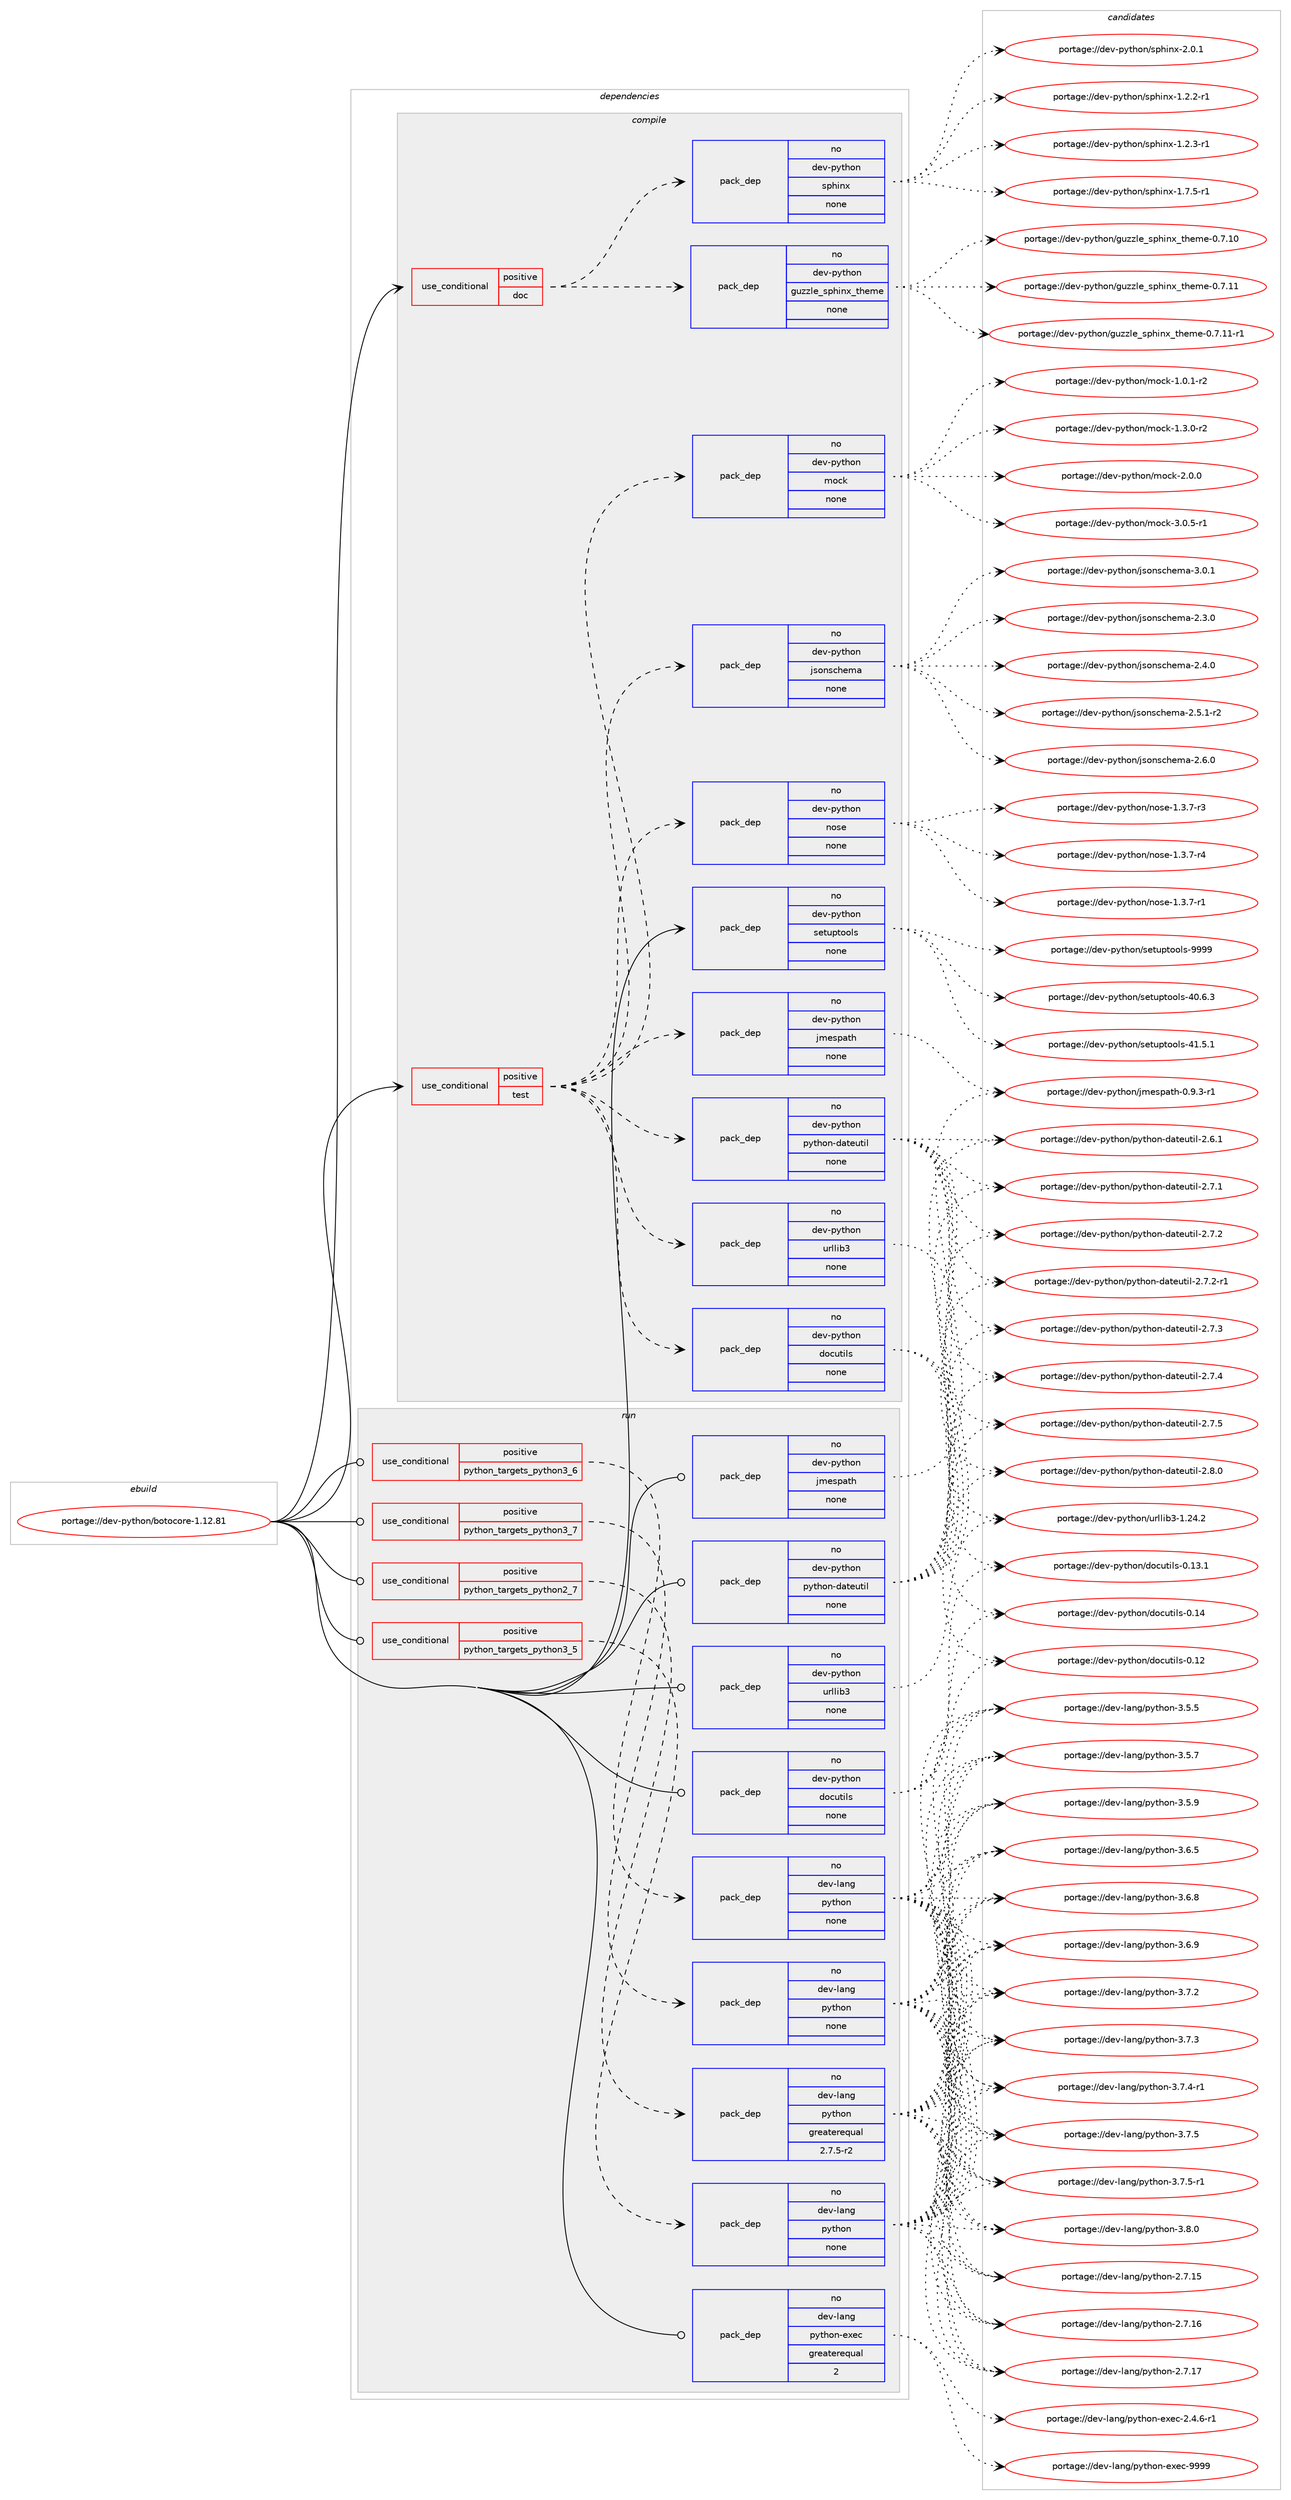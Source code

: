 digraph prolog {

# *************
# Graph options
# *************

newrank=true;
concentrate=true;
compound=true;
graph [rankdir=LR,fontname=Helvetica,fontsize=10,ranksep=1.5];#, ranksep=2.5, nodesep=0.2];
edge  [arrowhead=vee];
node  [fontname=Helvetica,fontsize=10];

# **********
# The ebuild
# **********

subgraph cluster_leftcol {
color=gray;
rank=same;
label=<<i>ebuild</i>>;
id [label="portage://dev-python/botocore-1.12.81", color=red, width=4, href="../dev-python/botocore-1.12.81.svg"];
}

# ****************
# The dependencies
# ****************

subgraph cluster_midcol {
color=gray;
label=<<i>dependencies</i>>;
subgraph cluster_compile {
fillcolor="#eeeeee";
style=filled;
label=<<i>compile</i>>;
subgraph cond26417 {
dependency132551 [label=<<TABLE BORDER="0" CELLBORDER="1" CELLSPACING="0" CELLPADDING="4"><TR><TD ROWSPAN="3" CELLPADDING="10">use_conditional</TD></TR><TR><TD>positive</TD></TR><TR><TD>doc</TD></TR></TABLE>>, shape=none, color=red];
subgraph pack102830 {
dependency132552 [label=<<TABLE BORDER="0" CELLBORDER="1" CELLSPACING="0" CELLPADDING="4" WIDTH="220"><TR><TD ROWSPAN="6" CELLPADDING="30">pack_dep</TD></TR><TR><TD WIDTH="110">no</TD></TR><TR><TD>dev-python</TD></TR><TR><TD>guzzle_sphinx_theme</TD></TR><TR><TD>none</TD></TR><TR><TD></TD></TR></TABLE>>, shape=none, color=blue];
}
dependency132551:e -> dependency132552:w [weight=20,style="dashed",arrowhead="vee"];
subgraph pack102831 {
dependency132553 [label=<<TABLE BORDER="0" CELLBORDER="1" CELLSPACING="0" CELLPADDING="4" WIDTH="220"><TR><TD ROWSPAN="6" CELLPADDING="30">pack_dep</TD></TR><TR><TD WIDTH="110">no</TD></TR><TR><TD>dev-python</TD></TR><TR><TD>sphinx</TD></TR><TR><TD>none</TD></TR><TR><TD></TD></TR></TABLE>>, shape=none, color=blue];
}
dependency132551:e -> dependency132553:w [weight=20,style="dashed",arrowhead="vee"];
}
id:e -> dependency132551:w [weight=20,style="solid",arrowhead="vee"];
subgraph cond26418 {
dependency132554 [label=<<TABLE BORDER="0" CELLBORDER="1" CELLSPACING="0" CELLPADDING="4"><TR><TD ROWSPAN="3" CELLPADDING="10">use_conditional</TD></TR><TR><TD>positive</TD></TR><TR><TD>test</TD></TR></TABLE>>, shape=none, color=red];
subgraph pack102832 {
dependency132555 [label=<<TABLE BORDER="0" CELLBORDER="1" CELLSPACING="0" CELLPADDING="4" WIDTH="220"><TR><TD ROWSPAN="6" CELLPADDING="30">pack_dep</TD></TR><TR><TD WIDTH="110">no</TD></TR><TR><TD>dev-python</TD></TR><TR><TD>docutils</TD></TR><TR><TD>none</TD></TR><TR><TD></TD></TR></TABLE>>, shape=none, color=blue];
}
dependency132554:e -> dependency132555:w [weight=20,style="dashed",arrowhead="vee"];
subgraph pack102833 {
dependency132556 [label=<<TABLE BORDER="0" CELLBORDER="1" CELLSPACING="0" CELLPADDING="4" WIDTH="220"><TR><TD ROWSPAN="6" CELLPADDING="30">pack_dep</TD></TR><TR><TD WIDTH="110">no</TD></TR><TR><TD>dev-python</TD></TR><TR><TD>jmespath</TD></TR><TR><TD>none</TD></TR><TR><TD></TD></TR></TABLE>>, shape=none, color=blue];
}
dependency132554:e -> dependency132556:w [weight=20,style="dashed",arrowhead="vee"];
subgraph pack102834 {
dependency132557 [label=<<TABLE BORDER="0" CELLBORDER="1" CELLSPACING="0" CELLPADDING="4" WIDTH="220"><TR><TD ROWSPAN="6" CELLPADDING="30">pack_dep</TD></TR><TR><TD WIDTH="110">no</TD></TR><TR><TD>dev-python</TD></TR><TR><TD>python-dateutil</TD></TR><TR><TD>none</TD></TR><TR><TD></TD></TR></TABLE>>, shape=none, color=blue];
}
dependency132554:e -> dependency132557:w [weight=20,style="dashed",arrowhead="vee"];
subgraph pack102835 {
dependency132558 [label=<<TABLE BORDER="0" CELLBORDER="1" CELLSPACING="0" CELLPADDING="4" WIDTH="220"><TR><TD ROWSPAN="6" CELLPADDING="30">pack_dep</TD></TR><TR><TD WIDTH="110">no</TD></TR><TR><TD>dev-python</TD></TR><TR><TD>urllib3</TD></TR><TR><TD>none</TD></TR><TR><TD></TD></TR></TABLE>>, shape=none, color=blue];
}
dependency132554:e -> dependency132558:w [weight=20,style="dashed",arrowhead="vee"];
subgraph pack102836 {
dependency132559 [label=<<TABLE BORDER="0" CELLBORDER="1" CELLSPACING="0" CELLPADDING="4" WIDTH="220"><TR><TD ROWSPAN="6" CELLPADDING="30">pack_dep</TD></TR><TR><TD WIDTH="110">no</TD></TR><TR><TD>dev-python</TD></TR><TR><TD>mock</TD></TR><TR><TD>none</TD></TR><TR><TD></TD></TR></TABLE>>, shape=none, color=blue];
}
dependency132554:e -> dependency132559:w [weight=20,style="dashed",arrowhead="vee"];
subgraph pack102837 {
dependency132560 [label=<<TABLE BORDER="0" CELLBORDER="1" CELLSPACING="0" CELLPADDING="4" WIDTH="220"><TR><TD ROWSPAN="6" CELLPADDING="30">pack_dep</TD></TR><TR><TD WIDTH="110">no</TD></TR><TR><TD>dev-python</TD></TR><TR><TD>nose</TD></TR><TR><TD>none</TD></TR><TR><TD></TD></TR></TABLE>>, shape=none, color=blue];
}
dependency132554:e -> dependency132560:w [weight=20,style="dashed",arrowhead="vee"];
subgraph pack102838 {
dependency132561 [label=<<TABLE BORDER="0" CELLBORDER="1" CELLSPACING="0" CELLPADDING="4" WIDTH="220"><TR><TD ROWSPAN="6" CELLPADDING="30">pack_dep</TD></TR><TR><TD WIDTH="110">no</TD></TR><TR><TD>dev-python</TD></TR><TR><TD>jsonschema</TD></TR><TR><TD>none</TD></TR><TR><TD></TD></TR></TABLE>>, shape=none, color=blue];
}
dependency132554:e -> dependency132561:w [weight=20,style="dashed",arrowhead="vee"];
}
id:e -> dependency132554:w [weight=20,style="solid",arrowhead="vee"];
subgraph pack102839 {
dependency132562 [label=<<TABLE BORDER="0" CELLBORDER="1" CELLSPACING="0" CELLPADDING="4" WIDTH="220"><TR><TD ROWSPAN="6" CELLPADDING="30">pack_dep</TD></TR><TR><TD WIDTH="110">no</TD></TR><TR><TD>dev-python</TD></TR><TR><TD>setuptools</TD></TR><TR><TD>none</TD></TR><TR><TD></TD></TR></TABLE>>, shape=none, color=blue];
}
id:e -> dependency132562:w [weight=20,style="solid",arrowhead="vee"];
}
subgraph cluster_compileandrun {
fillcolor="#eeeeee";
style=filled;
label=<<i>compile and run</i>>;
}
subgraph cluster_run {
fillcolor="#eeeeee";
style=filled;
label=<<i>run</i>>;
subgraph cond26419 {
dependency132563 [label=<<TABLE BORDER="0" CELLBORDER="1" CELLSPACING="0" CELLPADDING="4"><TR><TD ROWSPAN="3" CELLPADDING="10">use_conditional</TD></TR><TR><TD>positive</TD></TR><TR><TD>python_targets_python2_7</TD></TR></TABLE>>, shape=none, color=red];
subgraph pack102840 {
dependency132564 [label=<<TABLE BORDER="0" CELLBORDER="1" CELLSPACING="0" CELLPADDING="4" WIDTH="220"><TR><TD ROWSPAN="6" CELLPADDING="30">pack_dep</TD></TR><TR><TD WIDTH="110">no</TD></TR><TR><TD>dev-lang</TD></TR><TR><TD>python</TD></TR><TR><TD>greaterequal</TD></TR><TR><TD>2.7.5-r2</TD></TR></TABLE>>, shape=none, color=blue];
}
dependency132563:e -> dependency132564:w [weight=20,style="dashed",arrowhead="vee"];
}
id:e -> dependency132563:w [weight=20,style="solid",arrowhead="odot"];
subgraph cond26420 {
dependency132565 [label=<<TABLE BORDER="0" CELLBORDER="1" CELLSPACING="0" CELLPADDING="4"><TR><TD ROWSPAN="3" CELLPADDING="10">use_conditional</TD></TR><TR><TD>positive</TD></TR><TR><TD>python_targets_python3_5</TD></TR></TABLE>>, shape=none, color=red];
subgraph pack102841 {
dependency132566 [label=<<TABLE BORDER="0" CELLBORDER="1" CELLSPACING="0" CELLPADDING="4" WIDTH="220"><TR><TD ROWSPAN="6" CELLPADDING="30">pack_dep</TD></TR><TR><TD WIDTH="110">no</TD></TR><TR><TD>dev-lang</TD></TR><TR><TD>python</TD></TR><TR><TD>none</TD></TR><TR><TD></TD></TR></TABLE>>, shape=none, color=blue];
}
dependency132565:e -> dependency132566:w [weight=20,style="dashed",arrowhead="vee"];
}
id:e -> dependency132565:w [weight=20,style="solid",arrowhead="odot"];
subgraph cond26421 {
dependency132567 [label=<<TABLE BORDER="0" CELLBORDER="1" CELLSPACING="0" CELLPADDING="4"><TR><TD ROWSPAN="3" CELLPADDING="10">use_conditional</TD></TR><TR><TD>positive</TD></TR><TR><TD>python_targets_python3_6</TD></TR></TABLE>>, shape=none, color=red];
subgraph pack102842 {
dependency132568 [label=<<TABLE BORDER="0" CELLBORDER="1" CELLSPACING="0" CELLPADDING="4" WIDTH="220"><TR><TD ROWSPAN="6" CELLPADDING="30">pack_dep</TD></TR><TR><TD WIDTH="110">no</TD></TR><TR><TD>dev-lang</TD></TR><TR><TD>python</TD></TR><TR><TD>none</TD></TR><TR><TD></TD></TR></TABLE>>, shape=none, color=blue];
}
dependency132567:e -> dependency132568:w [weight=20,style="dashed",arrowhead="vee"];
}
id:e -> dependency132567:w [weight=20,style="solid",arrowhead="odot"];
subgraph cond26422 {
dependency132569 [label=<<TABLE BORDER="0" CELLBORDER="1" CELLSPACING="0" CELLPADDING="4"><TR><TD ROWSPAN="3" CELLPADDING="10">use_conditional</TD></TR><TR><TD>positive</TD></TR><TR><TD>python_targets_python3_7</TD></TR></TABLE>>, shape=none, color=red];
subgraph pack102843 {
dependency132570 [label=<<TABLE BORDER="0" CELLBORDER="1" CELLSPACING="0" CELLPADDING="4" WIDTH="220"><TR><TD ROWSPAN="6" CELLPADDING="30">pack_dep</TD></TR><TR><TD WIDTH="110">no</TD></TR><TR><TD>dev-lang</TD></TR><TR><TD>python</TD></TR><TR><TD>none</TD></TR><TR><TD></TD></TR></TABLE>>, shape=none, color=blue];
}
dependency132569:e -> dependency132570:w [weight=20,style="dashed",arrowhead="vee"];
}
id:e -> dependency132569:w [weight=20,style="solid",arrowhead="odot"];
subgraph pack102844 {
dependency132571 [label=<<TABLE BORDER="0" CELLBORDER="1" CELLSPACING="0" CELLPADDING="4" WIDTH="220"><TR><TD ROWSPAN="6" CELLPADDING="30">pack_dep</TD></TR><TR><TD WIDTH="110">no</TD></TR><TR><TD>dev-lang</TD></TR><TR><TD>python-exec</TD></TR><TR><TD>greaterequal</TD></TR><TR><TD>2</TD></TR></TABLE>>, shape=none, color=blue];
}
id:e -> dependency132571:w [weight=20,style="solid",arrowhead="odot"];
subgraph pack102845 {
dependency132572 [label=<<TABLE BORDER="0" CELLBORDER="1" CELLSPACING="0" CELLPADDING="4" WIDTH="220"><TR><TD ROWSPAN="6" CELLPADDING="30">pack_dep</TD></TR><TR><TD WIDTH="110">no</TD></TR><TR><TD>dev-python</TD></TR><TR><TD>docutils</TD></TR><TR><TD>none</TD></TR><TR><TD></TD></TR></TABLE>>, shape=none, color=blue];
}
id:e -> dependency132572:w [weight=20,style="solid",arrowhead="odot"];
subgraph pack102846 {
dependency132573 [label=<<TABLE BORDER="0" CELLBORDER="1" CELLSPACING="0" CELLPADDING="4" WIDTH="220"><TR><TD ROWSPAN="6" CELLPADDING="30">pack_dep</TD></TR><TR><TD WIDTH="110">no</TD></TR><TR><TD>dev-python</TD></TR><TR><TD>jmespath</TD></TR><TR><TD>none</TD></TR><TR><TD></TD></TR></TABLE>>, shape=none, color=blue];
}
id:e -> dependency132573:w [weight=20,style="solid",arrowhead="odot"];
subgraph pack102847 {
dependency132574 [label=<<TABLE BORDER="0" CELLBORDER="1" CELLSPACING="0" CELLPADDING="4" WIDTH="220"><TR><TD ROWSPAN="6" CELLPADDING="30">pack_dep</TD></TR><TR><TD WIDTH="110">no</TD></TR><TR><TD>dev-python</TD></TR><TR><TD>python-dateutil</TD></TR><TR><TD>none</TD></TR><TR><TD></TD></TR></TABLE>>, shape=none, color=blue];
}
id:e -> dependency132574:w [weight=20,style="solid",arrowhead="odot"];
subgraph pack102848 {
dependency132575 [label=<<TABLE BORDER="0" CELLBORDER="1" CELLSPACING="0" CELLPADDING="4" WIDTH="220"><TR><TD ROWSPAN="6" CELLPADDING="30">pack_dep</TD></TR><TR><TD WIDTH="110">no</TD></TR><TR><TD>dev-python</TD></TR><TR><TD>urllib3</TD></TR><TR><TD>none</TD></TR><TR><TD></TD></TR></TABLE>>, shape=none, color=blue];
}
id:e -> dependency132575:w [weight=20,style="solid",arrowhead="odot"];
}
}

# **************
# The candidates
# **************

subgraph cluster_choices {
rank=same;
color=gray;
label=<<i>candidates</i>>;

subgraph choice102830 {
color=black;
nodesep=1;
choiceportage1001011184511212111610411111047103117122122108101951151121041051101209511610410110910145484655464948 [label="portage://dev-python/guzzle_sphinx_theme-0.7.10", color=red, width=4,href="../dev-python/guzzle_sphinx_theme-0.7.10.svg"];
choiceportage1001011184511212111610411111047103117122122108101951151121041051101209511610410110910145484655464949 [label="portage://dev-python/guzzle_sphinx_theme-0.7.11", color=red, width=4,href="../dev-python/guzzle_sphinx_theme-0.7.11.svg"];
choiceportage10010111845112121116104111110471031171221221081019511511210410511012095116104101109101454846554649494511449 [label="portage://dev-python/guzzle_sphinx_theme-0.7.11-r1", color=red, width=4,href="../dev-python/guzzle_sphinx_theme-0.7.11-r1.svg"];
dependency132552:e -> choiceportage1001011184511212111610411111047103117122122108101951151121041051101209511610410110910145484655464948:w [style=dotted,weight="100"];
dependency132552:e -> choiceportage1001011184511212111610411111047103117122122108101951151121041051101209511610410110910145484655464949:w [style=dotted,weight="100"];
dependency132552:e -> choiceportage10010111845112121116104111110471031171221221081019511511210410511012095116104101109101454846554649494511449:w [style=dotted,weight="100"];
}
subgraph choice102831 {
color=black;
nodesep=1;
choiceportage10010111845112121116104111110471151121041051101204549465046504511449 [label="portage://dev-python/sphinx-1.2.2-r1", color=red, width=4,href="../dev-python/sphinx-1.2.2-r1.svg"];
choiceportage10010111845112121116104111110471151121041051101204549465046514511449 [label="portage://dev-python/sphinx-1.2.3-r1", color=red, width=4,href="../dev-python/sphinx-1.2.3-r1.svg"];
choiceportage10010111845112121116104111110471151121041051101204549465546534511449 [label="portage://dev-python/sphinx-1.7.5-r1", color=red, width=4,href="../dev-python/sphinx-1.7.5-r1.svg"];
choiceportage1001011184511212111610411111047115112104105110120455046484649 [label="portage://dev-python/sphinx-2.0.1", color=red, width=4,href="../dev-python/sphinx-2.0.1.svg"];
dependency132553:e -> choiceportage10010111845112121116104111110471151121041051101204549465046504511449:w [style=dotted,weight="100"];
dependency132553:e -> choiceportage10010111845112121116104111110471151121041051101204549465046514511449:w [style=dotted,weight="100"];
dependency132553:e -> choiceportage10010111845112121116104111110471151121041051101204549465546534511449:w [style=dotted,weight="100"];
dependency132553:e -> choiceportage1001011184511212111610411111047115112104105110120455046484649:w [style=dotted,weight="100"];
}
subgraph choice102832 {
color=black;
nodesep=1;
choiceportage1001011184511212111610411111047100111991171161051081154548464950 [label="portage://dev-python/docutils-0.12", color=red, width=4,href="../dev-python/docutils-0.12.svg"];
choiceportage10010111845112121116104111110471001119911711610510811545484649514649 [label="portage://dev-python/docutils-0.13.1", color=red, width=4,href="../dev-python/docutils-0.13.1.svg"];
choiceportage1001011184511212111610411111047100111991171161051081154548464952 [label="portage://dev-python/docutils-0.14", color=red, width=4,href="../dev-python/docutils-0.14.svg"];
dependency132555:e -> choiceportage1001011184511212111610411111047100111991171161051081154548464950:w [style=dotted,weight="100"];
dependency132555:e -> choiceportage10010111845112121116104111110471001119911711610510811545484649514649:w [style=dotted,weight="100"];
dependency132555:e -> choiceportage1001011184511212111610411111047100111991171161051081154548464952:w [style=dotted,weight="100"];
}
subgraph choice102833 {
color=black;
nodesep=1;
choiceportage1001011184511212111610411111047106109101115112971161044548465746514511449 [label="portage://dev-python/jmespath-0.9.3-r1", color=red, width=4,href="../dev-python/jmespath-0.9.3-r1.svg"];
dependency132556:e -> choiceportage1001011184511212111610411111047106109101115112971161044548465746514511449:w [style=dotted,weight="100"];
}
subgraph choice102834 {
color=black;
nodesep=1;
choiceportage10010111845112121116104111110471121211161041111104510097116101117116105108455046544649 [label="portage://dev-python/python-dateutil-2.6.1", color=red, width=4,href="../dev-python/python-dateutil-2.6.1.svg"];
choiceportage10010111845112121116104111110471121211161041111104510097116101117116105108455046554649 [label="portage://dev-python/python-dateutil-2.7.1", color=red, width=4,href="../dev-python/python-dateutil-2.7.1.svg"];
choiceportage10010111845112121116104111110471121211161041111104510097116101117116105108455046554650 [label="portage://dev-python/python-dateutil-2.7.2", color=red, width=4,href="../dev-python/python-dateutil-2.7.2.svg"];
choiceportage100101118451121211161041111104711212111610411111045100971161011171161051084550465546504511449 [label="portage://dev-python/python-dateutil-2.7.2-r1", color=red, width=4,href="../dev-python/python-dateutil-2.7.2-r1.svg"];
choiceportage10010111845112121116104111110471121211161041111104510097116101117116105108455046554651 [label="portage://dev-python/python-dateutil-2.7.3", color=red, width=4,href="../dev-python/python-dateutil-2.7.3.svg"];
choiceportage10010111845112121116104111110471121211161041111104510097116101117116105108455046554652 [label="portage://dev-python/python-dateutil-2.7.4", color=red, width=4,href="../dev-python/python-dateutil-2.7.4.svg"];
choiceportage10010111845112121116104111110471121211161041111104510097116101117116105108455046554653 [label="portage://dev-python/python-dateutil-2.7.5", color=red, width=4,href="../dev-python/python-dateutil-2.7.5.svg"];
choiceportage10010111845112121116104111110471121211161041111104510097116101117116105108455046564648 [label="portage://dev-python/python-dateutil-2.8.0", color=red, width=4,href="../dev-python/python-dateutil-2.8.0.svg"];
dependency132557:e -> choiceportage10010111845112121116104111110471121211161041111104510097116101117116105108455046544649:w [style=dotted,weight="100"];
dependency132557:e -> choiceportage10010111845112121116104111110471121211161041111104510097116101117116105108455046554649:w [style=dotted,weight="100"];
dependency132557:e -> choiceportage10010111845112121116104111110471121211161041111104510097116101117116105108455046554650:w [style=dotted,weight="100"];
dependency132557:e -> choiceportage100101118451121211161041111104711212111610411111045100971161011171161051084550465546504511449:w [style=dotted,weight="100"];
dependency132557:e -> choiceportage10010111845112121116104111110471121211161041111104510097116101117116105108455046554651:w [style=dotted,weight="100"];
dependency132557:e -> choiceportage10010111845112121116104111110471121211161041111104510097116101117116105108455046554652:w [style=dotted,weight="100"];
dependency132557:e -> choiceportage10010111845112121116104111110471121211161041111104510097116101117116105108455046554653:w [style=dotted,weight="100"];
dependency132557:e -> choiceportage10010111845112121116104111110471121211161041111104510097116101117116105108455046564648:w [style=dotted,weight="100"];
}
subgraph choice102835 {
color=black;
nodesep=1;
choiceportage1001011184511212111610411111047117114108108105985145494650524650 [label="portage://dev-python/urllib3-1.24.2", color=red, width=4,href="../dev-python/urllib3-1.24.2.svg"];
dependency132558:e -> choiceportage1001011184511212111610411111047117114108108105985145494650524650:w [style=dotted,weight="100"];
}
subgraph choice102836 {
color=black;
nodesep=1;
choiceportage1001011184511212111610411111047109111991074549464846494511450 [label="portage://dev-python/mock-1.0.1-r2", color=red, width=4,href="../dev-python/mock-1.0.1-r2.svg"];
choiceportage1001011184511212111610411111047109111991074549465146484511450 [label="portage://dev-python/mock-1.3.0-r2", color=red, width=4,href="../dev-python/mock-1.3.0-r2.svg"];
choiceportage100101118451121211161041111104710911199107455046484648 [label="portage://dev-python/mock-2.0.0", color=red, width=4,href="../dev-python/mock-2.0.0.svg"];
choiceportage1001011184511212111610411111047109111991074551464846534511449 [label="portage://dev-python/mock-3.0.5-r1", color=red, width=4,href="../dev-python/mock-3.0.5-r1.svg"];
dependency132559:e -> choiceportage1001011184511212111610411111047109111991074549464846494511450:w [style=dotted,weight="100"];
dependency132559:e -> choiceportage1001011184511212111610411111047109111991074549465146484511450:w [style=dotted,weight="100"];
dependency132559:e -> choiceportage100101118451121211161041111104710911199107455046484648:w [style=dotted,weight="100"];
dependency132559:e -> choiceportage1001011184511212111610411111047109111991074551464846534511449:w [style=dotted,weight="100"];
}
subgraph choice102837 {
color=black;
nodesep=1;
choiceportage10010111845112121116104111110471101111151014549465146554511449 [label="portage://dev-python/nose-1.3.7-r1", color=red, width=4,href="../dev-python/nose-1.3.7-r1.svg"];
choiceportage10010111845112121116104111110471101111151014549465146554511451 [label="portage://dev-python/nose-1.3.7-r3", color=red, width=4,href="../dev-python/nose-1.3.7-r3.svg"];
choiceportage10010111845112121116104111110471101111151014549465146554511452 [label="portage://dev-python/nose-1.3.7-r4", color=red, width=4,href="../dev-python/nose-1.3.7-r4.svg"];
dependency132560:e -> choiceportage10010111845112121116104111110471101111151014549465146554511449:w [style=dotted,weight="100"];
dependency132560:e -> choiceportage10010111845112121116104111110471101111151014549465146554511451:w [style=dotted,weight="100"];
dependency132560:e -> choiceportage10010111845112121116104111110471101111151014549465146554511452:w [style=dotted,weight="100"];
}
subgraph choice102838 {
color=black;
nodesep=1;
choiceportage10010111845112121116104111110471061151111101159910410110997455046514648 [label="portage://dev-python/jsonschema-2.3.0", color=red, width=4,href="../dev-python/jsonschema-2.3.0.svg"];
choiceportage10010111845112121116104111110471061151111101159910410110997455046524648 [label="portage://dev-python/jsonschema-2.4.0", color=red, width=4,href="../dev-python/jsonschema-2.4.0.svg"];
choiceportage100101118451121211161041111104710611511111011599104101109974550465346494511450 [label="portage://dev-python/jsonschema-2.5.1-r2", color=red, width=4,href="../dev-python/jsonschema-2.5.1-r2.svg"];
choiceportage10010111845112121116104111110471061151111101159910410110997455046544648 [label="portage://dev-python/jsonschema-2.6.0", color=red, width=4,href="../dev-python/jsonschema-2.6.0.svg"];
choiceportage10010111845112121116104111110471061151111101159910410110997455146484649 [label="portage://dev-python/jsonschema-3.0.1", color=red, width=4,href="../dev-python/jsonschema-3.0.1.svg"];
dependency132561:e -> choiceportage10010111845112121116104111110471061151111101159910410110997455046514648:w [style=dotted,weight="100"];
dependency132561:e -> choiceportage10010111845112121116104111110471061151111101159910410110997455046524648:w [style=dotted,weight="100"];
dependency132561:e -> choiceportage100101118451121211161041111104710611511111011599104101109974550465346494511450:w [style=dotted,weight="100"];
dependency132561:e -> choiceportage10010111845112121116104111110471061151111101159910410110997455046544648:w [style=dotted,weight="100"];
dependency132561:e -> choiceportage10010111845112121116104111110471061151111101159910410110997455146484649:w [style=dotted,weight="100"];
}
subgraph choice102839 {
color=black;
nodesep=1;
choiceportage100101118451121211161041111104711510111611711211611111110811545524846544651 [label="portage://dev-python/setuptools-40.6.3", color=red, width=4,href="../dev-python/setuptools-40.6.3.svg"];
choiceportage100101118451121211161041111104711510111611711211611111110811545524946534649 [label="portage://dev-python/setuptools-41.5.1", color=red, width=4,href="../dev-python/setuptools-41.5.1.svg"];
choiceportage10010111845112121116104111110471151011161171121161111111081154557575757 [label="portage://dev-python/setuptools-9999", color=red, width=4,href="../dev-python/setuptools-9999.svg"];
dependency132562:e -> choiceportage100101118451121211161041111104711510111611711211611111110811545524846544651:w [style=dotted,weight="100"];
dependency132562:e -> choiceportage100101118451121211161041111104711510111611711211611111110811545524946534649:w [style=dotted,weight="100"];
dependency132562:e -> choiceportage10010111845112121116104111110471151011161171121161111111081154557575757:w [style=dotted,weight="100"];
}
subgraph choice102840 {
color=black;
nodesep=1;
choiceportage10010111845108971101034711212111610411111045504655464953 [label="portage://dev-lang/python-2.7.15", color=red, width=4,href="../dev-lang/python-2.7.15.svg"];
choiceportage10010111845108971101034711212111610411111045504655464954 [label="portage://dev-lang/python-2.7.16", color=red, width=4,href="../dev-lang/python-2.7.16.svg"];
choiceportage10010111845108971101034711212111610411111045504655464955 [label="portage://dev-lang/python-2.7.17", color=red, width=4,href="../dev-lang/python-2.7.17.svg"];
choiceportage100101118451089711010347112121116104111110455146534653 [label="portage://dev-lang/python-3.5.5", color=red, width=4,href="../dev-lang/python-3.5.5.svg"];
choiceportage100101118451089711010347112121116104111110455146534655 [label="portage://dev-lang/python-3.5.7", color=red, width=4,href="../dev-lang/python-3.5.7.svg"];
choiceportage100101118451089711010347112121116104111110455146534657 [label="portage://dev-lang/python-3.5.9", color=red, width=4,href="../dev-lang/python-3.5.9.svg"];
choiceportage100101118451089711010347112121116104111110455146544653 [label="portage://dev-lang/python-3.6.5", color=red, width=4,href="../dev-lang/python-3.6.5.svg"];
choiceportage100101118451089711010347112121116104111110455146544656 [label="portage://dev-lang/python-3.6.8", color=red, width=4,href="../dev-lang/python-3.6.8.svg"];
choiceportage100101118451089711010347112121116104111110455146544657 [label="portage://dev-lang/python-3.6.9", color=red, width=4,href="../dev-lang/python-3.6.9.svg"];
choiceportage100101118451089711010347112121116104111110455146554650 [label="portage://dev-lang/python-3.7.2", color=red, width=4,href="../dev-lang/python-3.7.2.svg"];
choiceportage100101118451089711010347112121116104111110455146554651 [label="portage://dev-lang/python-3.7.3", color=red, width=4,href="../dev-lang/python-3.7.3.svg"];
choiceportage1001011184510897110103471121211161041111104551465546524511449 [label="portage://dev-lang/python-3.7.4-r1", color=red, width=4,href="../dev-lang/python-3.7.4-r1.svg"];
choiceportage100101118451089711010347112121116104111110455146554653 [label="portage://dev-lang/python-3.7.5", color=red, width=4,href="../dev-lang/python-3.7.5.svg"];
choiceportage1001011184510897110103471121211161041111104551465546534511449 [label="portage://dev-lang/python-3.7.5-r1", color=red, width=4,href="../dev-lang/python-3.7.5-r1.svg"];
choiceportage100101118451089711010347112121116104111110455146564648 [label="portage://dev-lang/python-3.8.0", color=red, width=4,href="../dev-lang/python-3.8.0.svg"];
dependency132564:e -> choiceportage10010111845108971101034711212111610411111045504655464953:w [style=dotted,weight="100"];
dependency132564:e -> choiceportage10010111845108971101034711212111610411111045504655464954:w [style=dotted,weight="100"];
dependency132564:e -> choiceportage10010111845108971101034711212111610411111045504655464955:w [style=dotted,weight="100"];
dependency132564:e -> choiceportage100101118451089711010347112121116104111110455146534653:w [style=dotted,weight="100"];
dependency132564:e -> choiceportage100101118451089711010347112121116104111110455146534655:w [style=dotted,weight="100"];
dependency132564:e -> choiceportage100101118451089711010347112121116104111110455146534657:w [style=dotted,weight="100"];
dependency132564:e -> choiceportage100101118451089711010347112121116104111110455146544653:w [style=dotted,weight="100"];
dependency132564:e -> choiceportage100101118451089711010347112121116104111110455146544656:w [style=dotted,weight="100"];
dependency132564:e -> choiceportage100101118451089711010347112121116104111110455146544657:w [style=dotted,weight="100"];
dependency132564:e -> choiceportage100101118451089711010347112121116104111110455146554650:w [style=dotted,weight="100"];
dependency132564:e -> choiceportage100101118451089711010347112121116104111110455146554651:w [style=dotted,weight="100"];
dependency132564:e -> choiceportage1001011184510897110103471121211161041111104551465546524511449:w [style=dotted,weight="100"];
dependency132564:e -> choiceportage100101118451089711010347112121116104111110455146554653:w [style=dotted,weight="100"];
dependency132564:e -> choiceportage1001011184510897110103471121211161041111104551465546534511449:w [style=dotted,weight="100"];
dependency132564:e -> choiceportage100101118451089711010347112121116104111110455146564648:w [style=dotted,weight="100"];
}
subgraph choice102841 {
color=black;
nodesep=1;
choiceportage10010111845108971101034711212111610411111045504655464953 [label="portage://dev-lang/python-2.7.15", color=red, width=4,href="../dev-lang/python-2.7.15.svg"];
choiceportage10010111845108971101034711212111610411111045504655464954 [label="portage://dev-lang/python-2.7.16", color=red, width=4,href="../dev-lang/python-2.7.16.svg"];
choiceportage10010111845108971101034711212111610411111045504655464955 [label="portage://dev-lang/python-2.7.17", color=red, width=4,href="../dev-lang/python-2.7.17.svg"];
choiceportage100101118451089711010347112121116104111110455146534653 [label="portage://dev-lang/python-3.5.5", color=red, width=4,href="../dev-lang/python-3.5.5.svg"];
choiceportage100101118451089711010347112121116104111110455146534655 [label="portage://dev-lang/python-3.5.7", color=red, width=4,href="../dev-lang/python-3.5.7.svg"];
choiceportage100101118451089711010347112121116104111110455146534657 [label="portage://dev-lang/python-3.5.9", color=red, width=4,href="../dev-lang/python-3.5.9.svg"];
choiceportage100101118451089711010347112121116104111110455146544653 [label="portage://dev-lang/python-3.6.5", color=red, width=4,href="../dev-lang/python-3.6.5.svg"];
choiceportage100101118451089711010347112121116104111110455146544656 [label="portage://dev-lang/python-3.6.8", color=red, width=4,href="../dev-lang/python-3.6.8.svg"];
choiceportage100101118451089711010347112121116104111110455146544657 [label="portage://dev-lang/python-3.6.9", color=red, width=4,href="../dev-lang/python-3.6.9.svg"];
choiceportage100101118451089711010347112121116104111110455146554650 [label="portage://dev-lang/python-3.7.2", color=red, width=4,href="../dev-lang/python-3.7.2.svg"];
choiceportage100101118451089711010347112121116104111110455146554651 [label="portage://dev-lang/python-3.7.3", color=red, width=4,href="../dev-lang/python-3.7.3.svg"];
choiceportage1001011184510897110103471121211161041111104551465546524511449 [label="portage://dev-lang/python-3.7.4-r1", color=red, width=4,href="../dev-lang/python-3.7.4-r1.svg"];
choiceportage100101118451089711010347112121116104111110455146554653 [label="portage://dev-lang/python-3.7.5", color=red, width=4,href="../dev-lang/python-3.7.5.svg"];
choiceportage1001011184510897110103471121211161041111104551465546534511449 [label="portage://dev-lang/python-3.7.5-r1", color=red, width=4,href="../dev-lang/python-3.7.5-r1.svg"];
choiceportage100101118451089711010347112121116104111110455146564648 [label="portage://dev-lang/python-3.8.0", color=red, width=4,href="../dev-lang/python-3.8.0.svg"];
dependency132566:e -> choiceportage10010111845108971101034711212111610411111045504655464953:w [style=dotted,weight="100"];
dependency132566:e -> choiceportage10010111845108971101034711212111610411111045504655464954:w [style=dotted,weight="100"];
dependency132566:e -> choiceportage10010111845108971101034711212111610411111045504655464955:w [style=dotted,weight="100"];
dependency132566:e -> choiceportage100101118451089711010347112121116104111110455146534653:w [style=dotted,weight="100"];
dependency132566:e -> choiceportage100101118451089711010347112121116104111110455146534655:w [style=dotted,weight="100"];
dependency132566:e -> choiceportage100101118451089711010347112121116104111110455146534657:w [style=dotted,weight="100"];
dependency132566:e -> choiceportage100101118451089711010347112121116104111110455146544653:w [style=dotted,weight="100"];
dependency132566:e -> choiceportage100101118451089711010347112121116104111110455146544656:w [style=dotted,weight="100"];
dependency132566:e -> choiceportage100101118451089711010347112121116104111110455146544657:w [style=dotted,weight="100"];
dependency132566:e -> choiceportage100101118451089711010347112121116104111110455146554650:w [style=dotted,weight="100"];
dependency132566:e -> choiceportage100101118451089711010347112121116104111110455146554651:w [style=dotted,weight="100"];
dependency132566:e -> choiceportage1001011184510897110103471121211161041111104551465546524511449:w [style=dotted,weight="100"];
dependency132566:e -> choiceportage100101118451089711010347112121116104111110455146554653:w [style=dotted,weight="100"];
dependency132566:e -> choiceportage1001011184510897110103471121211161041111104551465546534511449:w [style=dotted,weight="100"];
dependency132566:e -> choiceportage100101118451089711010347112121116104111110455146564648:w [style=dotted,weight="100"];
}
subgraph choice102842 {
color=black;
nodesep=1;
choiceportage10010111845108971101034711212111610411111045504655464953 [label="portage://dev-lang/python-2.7.15", color=red, width=4,href="../dev-lang/python-2.7.15.svg"];
choiceportage10010111845108971101034711212111610411111045504655464954 [label="portage://dev-lang/python-2.7.16", color=red, width=4,href="../dev-lang/python-2.7.16.svg"];
choiceportage10010111845108971101034711212111610411111045504655464955 [label="portage://dev-lang/python-2.7.17", color=red, width=4,href="../dev-lang/python-2.7.17.svg"];
choiceportage100101118451089711010347112121116104111110455146534653 [label="portage://dev-lang/python-3.5.5", color=red, width=4,href="../dev-lang/python-3.5.5.svg"];
choiceportage100101118451089711010347112121116104111110455146534655 [label="portage://dev-lang/python-3.5.7", color=red, width=4,href="../dev-lang/python-3.5.7.svg"];
choiceportage100101118451089711010347112121116104111110455146534657 [label="portage://dev-lang/python-3.5.9", color=red, width=4,href="../dev-lang/python-3.5.9.svg"];
choiceportage100101118451089711010347112121116104111110455146544653 [label="portage://dev-lang/python-3.6.5", color=red, width=4,href="../dev-lang/python-3.6.5.svg"];
choiceportage100101118451089711010347112121116104111110455146544656 [label="portage://dev-lang/python-3.6.8", color=red, width=4,href="../dev-lang/python-3.6.8.svg"];
choiceportage100101118451089711010347112121116104111110455146544657 [label="portage://dev-lang/python-3.6.9", color=red, width=4,href="../dev-lang/python-3.6.9.svg"];
choiceportage100101118451089711010347112121116104111110455146554650 [label="portage://dev-lang/python-3.7.2", color=red, width=4,href="../dev-lang/python-3.7.2.svg"];
choiceportage100101118451089711010347112121116104111110455146554651 [label="portage://dev-lang/python-3.7.3", color=red, width=4,href="../dev-lang/python-3.7.3.svg"];
choiceportage1001011184510897110103471121211161041111104551465546524511449 [label="portage://dev-lang/python-3.7.4-r1", color=red, width=4,href="../dev-lang/python-3.7.4-r1.svg"];
choiceportage100101118451089711010347112121116104111110455146554653 [label="portage://dev-lang/python-3.7.5", color=red, width=4,href="../dev-lang/python-3.7.5.svg"];
choiceportage1001011184510897110103471121211161041111104551465546534511449 [label="portage://dev-lang/python-3.7.5-r1", color=red, width=4,href="../dev-lang/python-3.7.5-r1.svg"];
choiceportage100101118451089711010347112121116104111110455146564648 [label="portage://dev-lang/python-3.8.0", color=red, width=4,href="../dev-lang/python-3.8.0.svg"];
dependency132568:e -> choiceportage10010111845108971101034711212111610411111045504655464953:w [style=dotted,weight="100"];
dependency132568:e -> choiceportage10010111845108971101034711212111610411111045504655464954:w [style=dotted,weight="100"];
dependency132568:e -> choiceportage10010111845108971101034711212111610411111045504655464955:w [style=dotted,weight="100"];
dependency132568:e -> choiceportage100101118451089711010347112121116104111110455146534653:w [style=dotted,weight="100"];
dependency132568:e -> choiceportage100101118451089711010347112121116104111110455146534655:w [style=dotted,weight="100"];
dependency132568:e -> choiceportage100101118451089711010347112121116104111110455146534657:w [style=dotted,weight="100"];
dependency132568:e -> choiceportage100101118451089711010347112121116104111110455146544653:w [style=dotted,weight="100"];
dependency132568:e -> choiceportage100101118451089711010347112121116104111110455146544656:w [style=dotted,weight="100"];
dependency132568:e -> choiceportage100101118451089711010347112121116104111110455146544657:w [style=dotted,weight="100"];
dependency132568:e -> choiceportage100101118451089711010347112121116104111110455146554650:w [style=dotted,weight="100"];
dependency132568:e -> choiceportage100101118451089711010347112121116104111110455146554651:w [style=dotted,weight="100"];
dependency132568:e -> choiceportage1001011184510897110103471121211161041111104551465546524511449:w [style=dotted,weight="100"];
dependency132568:e -> choiceportage100101118451089711010347112121116104111110455146554653:w [style=dotted,weight="100"];
dependency132568:e -> choiceportage1001011184510897110103471121211161041111104551465546534511449:w [style=dotted,weight="100"];
dependency132568:e -> choiceportage100101118451089711010347112121116104111110455146564648:w [style=dotted,weight="100"];
}
subgraph choice102843 {
color=black;
nodesep=1;
choiceportage10010111845108971101034711212111610411111045504655464953 [label="portage://dev-lang/python-2.7.15", color=red, width=4,href="../dev-lang/python-2.7.15.svg"];
choiceportage10010111845108971101034711212111610411111045504655464954 [label="portage://dev-lang/python-2.7.16", color=red, width=4,href="../dev-lang/python-2.7.16.svg"];
choiceportage10010111845108971101034711212111610411111045504655464955 [label="portage://dev-lang/python-2.7.17", color=red, width=4,href="../dev-lang/python-2.7.17.svg"];
choiceportage100101118451089711010347112121116104111110455146534653 [label="portage://dev-lang/python-3.5.5", color=red, width=4,href="../dev-lang/python-3.5.5.svg"];
choiceportage100101118451089711010347112121116104111110455146534655 [label="portage://dev-lang/python-3.5.7", color=red, width=4,href="../dev-lang/python-3.5.7.svg"];
choiceportage100101118451089711010347112121116104111110455146534657 [label="portage://dev-lang/python-3.5.9", color=red, width=4,href="../dev-lang/python-3.5.9.svg"];
choiceportage100101118451089711010347112121116104111110455146544653 [label="portage://dev-lang/python-3.6.5", color=red, width=4,href="../dev-lang/python-3.6.5.svg"];
choiceportage100101118451089711010347112121116104111110455146544656 [label="portage://dev-lang/python-3.6.8", color=red, width=4,href="../dev-lang/python-3.6.8.svg"];
choiceportage100101118451089711010347112121116104111110455146544657 [label="portage://dev-lang/python-3.6.9", color=red, width=4,href="../dev-lang/python-3.6.9.svg"];
choiceportage100101118451089711010347112121116104111110455146554650 [label="portage://dev-lang/python-3.7.2", color=red, width=4,href="../dev-lang/python-3.7.2.svg"];
choiceportage100101118451089711010347112121116104111110455146554651 [label="portage://dev-lang/python-3.7.3", color=red, width=4,href="../dev-lang/python-3.7.3.svg"];
choiceportage1001011184510897110103471121211161041111104551465546524511449 [label="portage://dev-lang/python-3.7.4-r1", color=red, width=4,href="../dev-lang/python-3.7.4-r1.svg"];
choiceportage100101118451089711010347112121116104111110455146554653 [label="portage://dev-lang/python-3.7.5", color=red, width=4,href="../dev-lang/python-3.7.5.svg"];
choiceportage1001011184510897110103471121211161041111104551465546534511449 [label="portage://dev-lang/python-3.7.5-r1", color=red, width=4,href="../dev-lang/python-3.7.5-r1.svg"];
choiceportage100101118451089711010347112121116104111110455146564648 [label="portage://dev-lang/python-3.8.0", color=red, width=4,href="../dev-lang/python-3.8.0.svg"];
dependency132570:e -> choiceportage10010111845108971101034711212111610411111045504655464953:w [style=dotted,weight="100"];
dependency132570:e -> choiceportage10010111845108971101034711212111610411111045504655464954:w [style=dotted,weight="100"];
dependency132570:e -> choiceportage10010111845108971101034711212111610411111045504655464955:w [style=dotted,weight="100"];
dependency132570:e -> choiceportage100101118451089711010347112121116104111110455146534653:w [style=dotted,weight="100"];
dependency132570:e -> choiceportage100101118451089711010347112121116104111110455146534655:w [style=dotted,weight="100"];
dependency132570:e -> choiceportage100101118451089711010347112121116104111110455146534657:w [style=dotted,weight="100"];
dependency132570:e -> choiceportage100101118451089711010347112121116104111110455146544653:w [style=dotted,weight="100"];
dependency132570:e -> choiceportage100101118451089711010347112121116104111110455146544656:w [style=dotted,weight="100"];
dependency132570:e -> choiceportage100101118451089711010347112121116104111110455146544657:w [style=dotted,weight="100"];
dependency132570:e -> choiceportage100101118451089711010347112121116104111110455146554650:w [style=dotted,weight="100"];
dependency132570:e -> choiceportage100101118451089711010347112121116104111110455146554651:w [style=dotted,weight="100"];
dependency132570:e -> choiceportage1001011184510897110103471121211161041111104551465546524511449:w [style=dotted,weight="100"];
dependency132570:e -> choiceportage100101118451089711010347112121116104111110455146554653:w [style=dotted,weight="100"];
dependency132570:e -> choiceportage1001011184510897110103471121211161041111104551465546534511449:w [style=dotted,weight="100"];
dependency132570:e -> choiceportage100101118451089711010347112121116104111110455146564648:w [style=dotted,weight="100"];
}
subgraph choice102844 {
color=black;
nodesep=1;
choiceportage10010111845108971101034711212111610411111045101120101994550465246544511449 [label="portage://dev-lang/python-exec-2.4.6-r1", color=red, width=4,href="../dev-lang/python-exec-2.4.6-r1.svg"];
choiceportage10010111845108971101034711212111610411111045101120101994557575757 [label="portage://dev-lang/python-exec-9999", color=red, width=4,href="../dev-lang/python-exec-9999.svg"];
dependency132571:e -> choiceportage10010111845108971101034711212111610411111045101120101994550465246544511449:w [style=dotted,weight="100"];
dependency132571:e -> choiceportage10010111845108971101034711212111610411111045101120101994557575757:w [style=dotted,weight="100"];
}
subgraph choice102845 {
color=black;
nodesep=1;
choiceportage1001011184511212111610411111047100111991171161051081154548464950 [label="portage://dev-python/docutils-0.12", color=red, width=4,href="../dev-python/docutils-0.12.svg"];
choiceportage10010111845112121116104111110471001119911711610510811545484649514649 [label="portage://dev-python/docutils-0.13.1", color=red, width=4,href="../dev-python/docutils-0.13.1.svg"];
choiceportage1001011184511212111610411111047100111991171161051081154548464952 [label="portage://dev-python/docutils-0.14", color=red, width=4,href="../dev-python/docutils-0.14.svg"];
dependency132572:e -> choiceportage1001011184511212111610411111047100111991171161051081154548464950:w [style=dotted,weight="100"];
dependency132572:e -> choiceportage10010111845112121116104111110471001119911711610510811545484649514649:w [style=dotted,weight="100"];
dependency132572:e -> choiceportage1001011184511212111610411111047100111991171161051081154548464952:w [style=dotted,weight="100"];
}
subgraph choice102846 {
color=black;
nodesep=1;
choiceportage1001011184511212111610411111047106109101115112971161044548465746514511449 [label="portage://dev-python/jmespath-0.9.3-r1", color=red, width=4,href="../dev-python/jmespath-0.9.3-r1.svg"];
dependency132573:e -> choiceportage1001011184511212111610411111047106109101115112971161044548465746514511449:w [style=dotted,weight="100"];
}
subgraph choice102847 {
color=black;
nodesep=1;
choiceportage10010111845112121116104111110471121211161041111104510097116101117116105108455046544649 [label="portage://dev-python/python-dateutil-2.6.1", color=red, width=4,href="../dev-python/python-dateutil-2.6.1.svg"];
choiceportage10010111845112121116104111110471121211161041111104510097116101117116105108455046554649 [label="portage://dev-python/python-dateutil-2.7.1", color=red, width=4,href="../dev-python/python-dateutil-2.7.1.svg"];
choiceportage10010111845112121116104111110471121211161041111104510097116101117116105108455046554650 [label="portage://dev-python/python-dateutil-2.7.2", color=red, width=4,href="../dev-python/python-dateutil-2.7.2.svg"];
choiceportage100101118451121211161041111104711212111610411111045100971161011171161051084550465546504511449 [label="portage://dev-python/python-dateutil-2.7.2-r1", color=red, width=4,href="../dev-python/python-dateutil-2.7.2-r1.svg"];
choiceportage10010111845112121116104111110471121211161041111104510097116101117116105108455046554651 [label="portage://dev-python/python-dateutil-2.7.3", color=red, width=4,href="../dev-python/python-dateutil-2.7.3.svg"];
choiceportage10010111845112121116104111110471121211161041111104510097116101117116105108455046554652 [label="portage://dev-python/python-dateutil-2.7.4", color=red, width=4,href="../dev-python/python-dateutil-2.7.4.svg"];
choiceportage10010111845112121116104111110471121211161041111104510097116101117116105108455046554653 [label="portage://dev-python/python-dateutil-2.7.5", color=red, width=4,href="../dev-python/python-dateutil-2.7.5.svg"];
choiceportage10010111845112121116104111110471121211161041111104510097116101117116105108455046564648 [label="portage://dev-python/python-dateutil-2.8.0", color=red, width=4,href="../dev-python/python-dateutil-2.8.0.svg"];
dependency132574:e -> choiceportage10010111845112121116104111110471121211161041111104510097116101117116105108455046544649:w [style=dotted,weight="100"];
dependency132574:e -> choiceportage10010111845112121116104111110471121211161041111104510097116101117116105108455046554649:w [style=dotted,weight="100"];
dependency132574:e -> choiceportage10010111845112121116104111110471121211161041111104510097116101117116105108455046554650:w [style=dotted,weight="100"];
dependency132574:e -> choiceportage100101118451121211161041111104711212111610411111045100971161011171161051084550465546504511449:w [style=dotted,weight="100"];
dependency132574:e -> choiceportage10010111845112121116104111110471121211161041111104510097116101117116105108455046554651:w [style=dotted,weight="100"];
dependency132574:e -> choiceportage10010111845112121116104111110471121211161041111104510097116101117116105108455046554652:w [style=dotted,weight="100"];
dependency132574:e -> choiceportage10010111845112121116104111110471121211161041111104510097116101117116105108455046554653:w [style=dotted,weight="100"];
dependency132574:e -> choiceportage10010111845112121116104111110471121211161041111104510097116101117116105108455046564648:w [style=dotted,weight="100"];
}
subgraph choice102848 {
color=black;
nodesep=1;
choiceportage1001011184511212111610411111047117114108108105985145494650524650 [label="portage://dev-python/urllib3-1.24.2", color=red, width=4,href="../dev-python/urllib3-1.24.2.svg"];
dependency132575:e -> choiceportage1001011184511212111610411111047117114108108105985145494650524650:w [style=dotted,weight="100"];
}
}

}
